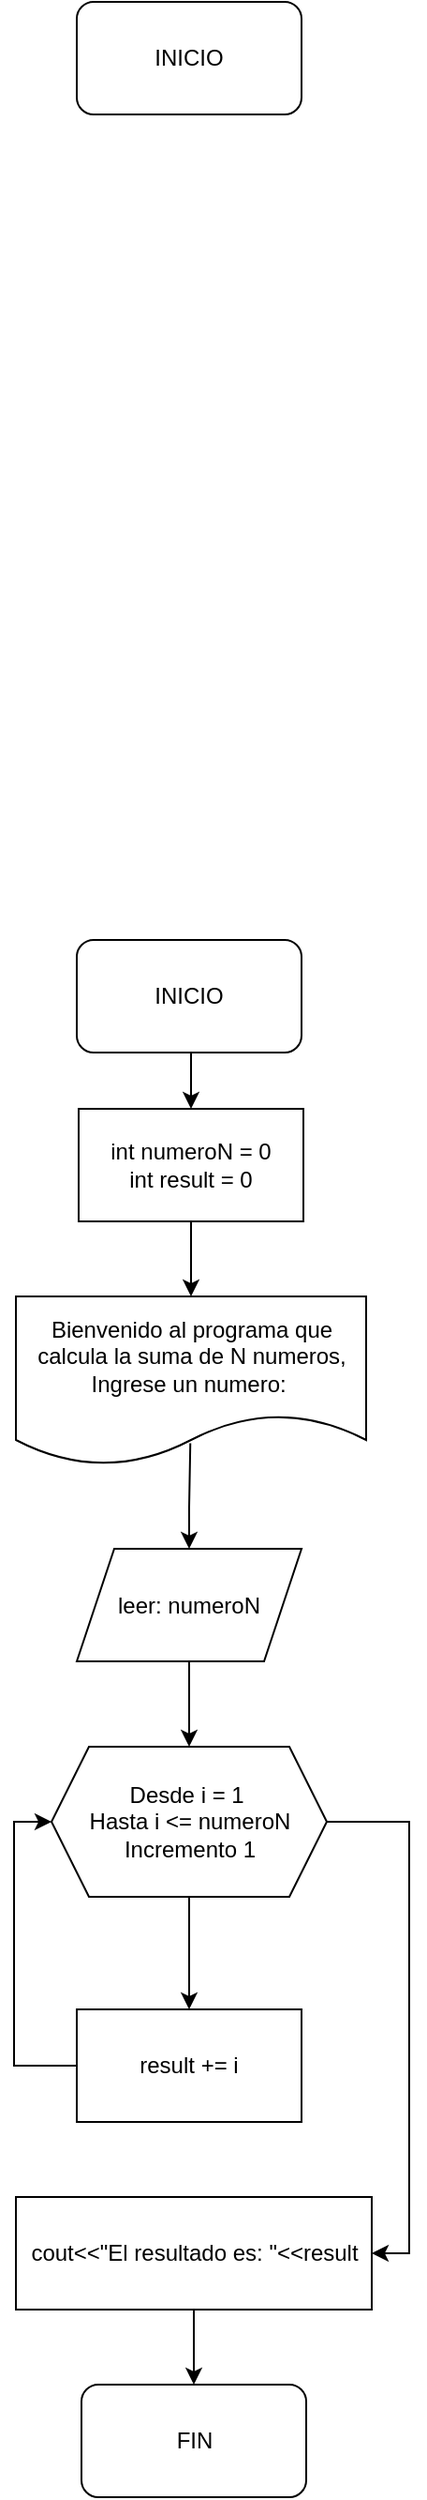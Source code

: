 <mxfile version="26.3.0">
  <diagram name="Página-1" id="0hYc28dVItaI5WHyA_La">
    <mxGraphModel dx="1678" dy="2093" grid="1" gridSize="10" guides="1" tooltips="1" connect="1" arrows="1" fold="1" page="1" pageScale="1" pageWidth="827" pageHeight="1169" math="0" shadow="0">
      <root>
        <mxCell id="0" />
        <mxCell id="1" parent="0" />
        <mxCell id="_ls4p_8NoOQRCQNngkVj-7" style="edgeStyle=orthogonalEdgeStyle;rounded=0;orthogonalLoop=1;jettySize=auto;html=1;exitX=0.5;exitY=1;exitDx=0;exitDy=0;entryX=0.5;entryY=0;entryDx=0;entryDy=0;" edge="1" parent="1" source="_ls4p_8NoOQRCQNngkVj-4" target="_ls4p_8NoOQRCQNngkVj-6">
          <mxGeometry relative="1" as="geometry" />
        </mxCell>
        <mxCell id="_ls4p_8NoOQRCQNngkVj-4" value="INICIO" style="rounded=1;whiteSpace=wrap;html=1;" vertex="1" parent="1">
          <mxGeometry x="353" y="200" width="120" height="60" as="geometry" />
        </mxCell>
        <mxCell id="_ls4p_8NoOQRCQNngkVj-11" style="edgeStyle=orthogonalEdgeStyle;rounded=0;orthogonalLoop=1;jettySize=auto;html=1;exitX=0.5;exitY=1;exitDx=0;exitDy=0;entryX=0.5;entryY=0;entryDx=0;entryDy=0;" edge="1" parent="1" source="_ls4p_8NoOQRCQNngkVj-6" target="_ls4p_8NoOQRCQNngkVj-8">
          <mxGeometry relative="1" as="geometry" />
        </mxCell>
        <mxCell id="_ls4p_8NoOQRCQNngkVj-6" value="int numeroN = 0&lt;div&gt;int result = 0&lt;/div&gt;" style="rounded=0;whiteSpace=wrap;html=1;align=center;" vertex="1" parent="1">
          <mxGeometry x="354" y="290" width="120" height="60" as="geometry" />
        </mxCell>
        <mxCell id="_ls4p_8NoOQRCQNngkVj-8" value="Bienvenido al programa que calcula la suma de N numeros, Ingrese un numero:&amp;nbsp;" style="shape=document;whiteSpace=wrap;html=1;boundedLbl=1;" vertex="1" parent="1">
          <mxGeometry x="320.5" y="390" width="187" height="90" as="geometry" />
        </mxCell>
        <mxCell id="_ls4p_8NoOQRCQNngkVj-16" style="edgeStyle=orthogonalEdgeStyle;rounded=0;orthogonalLoop=1;jettySize=auto;html=1;exitX=0.5;exitY=1;exitDx=0;exitDy=0;entryX=0.5;entryY=0;entryDx=0;entryDy=0;" edge="1" parent="1" source="_ls4p_8NoOQRCQNngkVj-9" target="_ls4p_8NoOQRCQNngkVj-15">
          <mxGeometry relative="1" as="geometry" />
        </mxCell>
        <mxCell id="_ls4p_8NoOQRCQNngkVj-9" value="leer: numeroN" style="shape=parallelogram;perimeter=parallelogramPerimeter;whiteSpace=wrap;html=1;fixedSize=1;" vertex="1" parent="1">
          <mxGeometry x="353" y="524.5" width="120" height="60" as="geometry" />
        </mxCell>
        <mxCell id="_ls4p_8NoOQRCQNngkVj-12" style="edgeStyle=orthogonalEdgeStyle;rounded=0;orthogonalLoop=1;jettySize=auto;html=1;exitX=0.5;exitY=0;exitDx=0;exitDy=0;entryX=0.498;entryY=0.87;entryDx=0;entryDy=0;entryPerimeter=0;startArrow=classic;startFill=1;endArrow=none;" edge="1" parent="1" source="_ls4p_8NoOQRCQNngkVj-9" target="_ls4p_8NoOQRCQNngkVj-8">
          <mxGeometry relative="1" as="geometry" />
        </mxCell>
        <mxCell id="_ls4p_8NoOQRCQNngkVj-18" style="edgeStyle=orthogonalEdgeStyle;rounded=0;orthogonalLoop=1;jettySize=auto;html=1;exitX=0.5;exitY=1;exitDx=0;exitDy=0;entryX=0.5;entryY=0;entryDx=0;entryDy=0;" edge="1" parent="1" source="_ls4p_8NoOQRCQNngkVj-15" target="_ls4p_8NoOQRCQNngkVj-17">
          <mxGeometry relative="1" as="geometry" />
        </mxCell>
        <mxCell id="_ls4p_8NoOQRCQNngkVj-22" style="edgeStyle=orthogonalEdgeStyle;rounded=0;orthogonalLoop=1;jettySize=auto;html=1;exitX=1;exitY=0.5;exitDx=0;exitDy=0;entryX=1;entryY=0.5;entryDx=0;entryDy=0;" edge="1" parent="1" source="_ls4p_8NoOQRCQNngkVj-15" target="_ls4p_8NoOQRCQNngkVj-23">
          <mxGeometry relative="1" as="geometry" />
        </mxCell>
        <mxCell id="_ls4p_8NoOQRCQNngkVj-15" value="Desde i = 1&amp;nbsp;&lt;div&gt;Hasta i &amp;lt;= numeroN&lt;/div&gt;&lt;div&gt;Incremento 1&lt;/div&gt;" style="shape=hexagon;perimeter=hexagonPerimeter2;whiteSpace=wrap;html=1;fixedSize=1;" vertex="1" parent="1">
          <mxGeometry x="339.5" y="630" width="147" height="80" as="geometry" />
        </mxCell>
        <mxCell id="_ls4p_8NoOQRCQNngkVj-19" style="edgeStyle=orthogonalEdgeStyle;rounded=0;orthogonalLoop=1;jettySize=auto;html=1;exitX=0;exitY=0.5;exitDx=0;exitDy=0;entryX=0;entryY=0.5;entryDx=0;entryDy=0;" edge="1" parent="1" source="_ls4p_8NoOQRCQNngkVj-17" target="_ls4p_8NoOQRCQNngkVj-15">
          <mxGeometry relative="1" as="geometry" />
        </mxCell>
        <mxCell id="_ls4p_8NoOQRCQNngkVj-17" value="result += i" style="rounded=0;whiteSpace=wrap;html=1;" vertex="1" parent="1">
          <mxGeometry x="353" y="770" width="120" height="60" as="geometry" />
        </mxCell>
        <mxCell id="_ls4p_8NoOQRCQNngkVj-20" value="INICIO" style="rounded=1;whiteSpace=wrap;html=1;" vertex="1" parent="1">
          <mxGeometry x="353" y="-300" width="120" height="60" as="geometry" />
        </mxCell>
        <mxCell id="_ls4p_8NoOQRCQNngkVj-21" value="FIN" style="rounded=1;whiteSpace=wrap;html=1;" vertex="1" parent="1">
          <mxGeometry x="355.5" y="970" width="120" height="60" as="geometry" />
        </mxCell>
        <mxCell id="_ls4p_8NoOQRCQNngkVj-24" style="edgeStyle=orthogonalEdgeStyle;rounded=0;orthogonalLoop=1;jettySize=auto;html=1;exitX=0.5;exitY=1;exitDx=0;exitDy=0;entryX=0.5;entryY=0;entryDx=0;entryDy=0;" edge="1" parent="1" source="_ls4p_8NoOQRCQNngkVj-23" target="_ls4p_8NoOQRCQNngkVj-21">
          <mxGeometry relative="1" as="geometry" />
        </mxCell>
        <mxCell id="_ls4p_8NoOQRCQNngkVj-23" value="cout&amp;lt;&amp;lt;&quot;El resultado es: &quot;&amp;lt;&amp;lt;result" style="rounded=0;whiteSpace=wrap;html=1;" vertex="1" parent="1">
          <mxGeometry x="320.5" y="870" width="190" height="60" as="geometry" />
        </mxCell>
      </root>
    </mxGraphModel>
  </diagram>
</mxfile>
